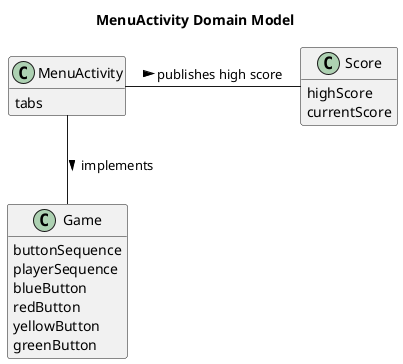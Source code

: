 @startuml

title MenuActivity Domain Model
class MenuActivity {
tabs
}
class Score{
highScore
currentScore
}

class Game {
buttonSequence
playerSequence
blueButton
redButton
yellowButton
greenButton
}

MenuActivity - Score: publishes high score >

MenuActivity -- Game: implements >



hide empty members
hide methods

@enduml